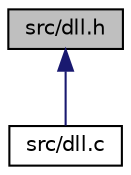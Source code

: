 digraph "src/dll.h"
{
 // LATEX_PDF_SIZE
  edge [fontname="Helvetica",fontsize="10",labelfontname="Helvetica",labelfontsize="10"];
  node [fontname="Helvetica",fontsize="10",shape=record];
  Node1 [label="src/dll.h",height=0.2,width=0.4,color="black", fillcolor="grey75", style="filled", fontcolor="black",tooltip="Header file for a Doubly Linked List (DLL) module."];
  Node1 -> Node2 [dir="back",color="midnightblue",fontsize="10",style="solid",fontname="Helvetica"];
  Node2 [label="src/dll.c",height=0.2,width=0.4,color="black", fillcolor="white", style="filled",URL="$dll_8c.html",tooltip="Implementation of a Doubly Linked List (DLL) module."];
}
